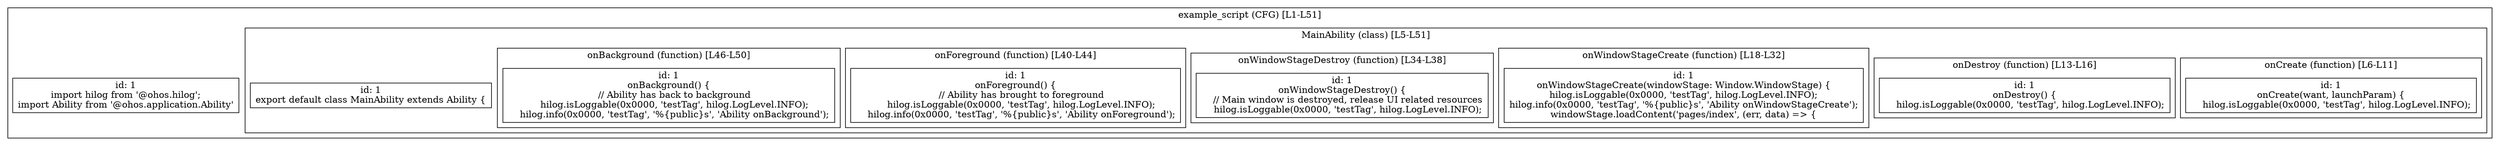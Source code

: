 digraph "125.ts" {
  subgraph "cluster_1" {
    label="example_script (CFG) [L1-L51]";
    node_1_1 [label="id: 1\nimport hilog from '@ohos.hilog';
import Ability from '@ohos.application.Ability'", shape=box];
  subgraph "cluster_2" {
    label="MainAbility (class) [L5-L51]";
    node_2_1 [label="id: 1\nexport default class MainAbility extends Ability {", shape=box];
  subgraph "cluster_3" {
    label="onCreate (function) [L6-L11]";
    node_3_1 [label="id: 1\nonCreate(want, launchParam) {
    hilog.isLoggable(0x0000, 'testTag', hilog.LogLevel.INFO);", shape=box];
  }
  subgraph "cluster_4" {
    label="onDestroy (function) [L13-L16]";
    node_4_1 [label="id: 1\nonDestroy() {
    hilog.isLoggable(0x0000, 'testTag', hilog.LogLevel.INFO);", shape=box];
  }
  subgraph "cluster_5" {
    label="onWindowStageCreate (function) [L18-L32]";
    node_5_1 [label="id: 1\nonWindowStageCreate(windowStage: Window.WindowStage) {
hilog.isLoggable(0x0000, 'testTag', hilog.LogLevel.INFO);
hilog.info(0x0000, 'testTag', '%{public}s', 'Ability onWindowStageCreate');
windowStage.loadContent('pages/index', (err, data) => {", shape=box];
  }
  subgraph "cluster_6" {
    label="onWindowStageDestroy (function) [L34-L38]";
    node_6_1 [label="id: 1\nonWindowStageDestroy() {
    // Main window is destroyed, release UI related resources
    hilog.isLoggable(0x0000, 'testTag', hilog.LogLevel.INFO);", shape=box];
  }
  subgraph "cluster_7" {
    label="onForeground (function) [L40-L44]";
    node_7_1 [label="id: 1\nonForeground() {
    // Ability has brought to foreground
    hilog.isLoggable(0x0000, 'testTag', hilog.LogLevel.INFO);
    hilog.info(0x0000, 'testTag', '%{public}s', 'Ability onForeground');", shape=box];
  }
  subgraph "cluster_8" {
    label="onBackground (function) [L46-L50]";
    node_8_1 [label="id: 1\nonBackground() {
    // Ability has back to background
    hilog.isLoggable(0x0000, 'testTag', hilog.LogLevel.INFO);
    hilog.info(0x0000, 'testTag', '%{public}s', 'Ability onBackground');", shape=box];
  }
  }
  }
}